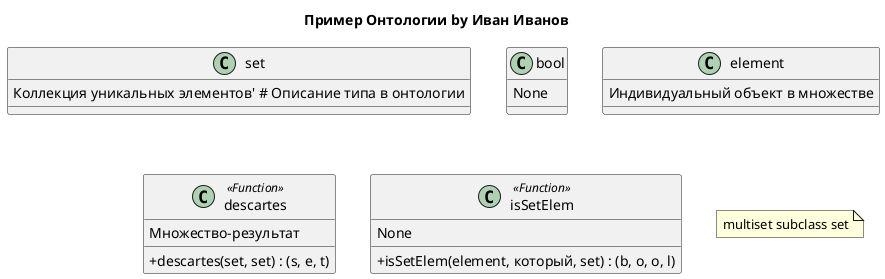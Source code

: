 @startuml
skinparam classAttributeIconSize 0
title Пример Онтологии by Иван Иванов
class set {
  Коллекция уникальных элементов' # Описание типа в онтологии
}
class bool {
  None
}
class element {
  Индивидуальный объект в множестве
}
class descartes <<Function>> {
  +descartes(set, set) : (s, e, t)
  Множество-результат
}
class isSetElem <<Function>> {
  +isSetElem(element, который, set) : (b, o, o, l)
  None
}
note "multiset subclass set" as N3627
@enduml